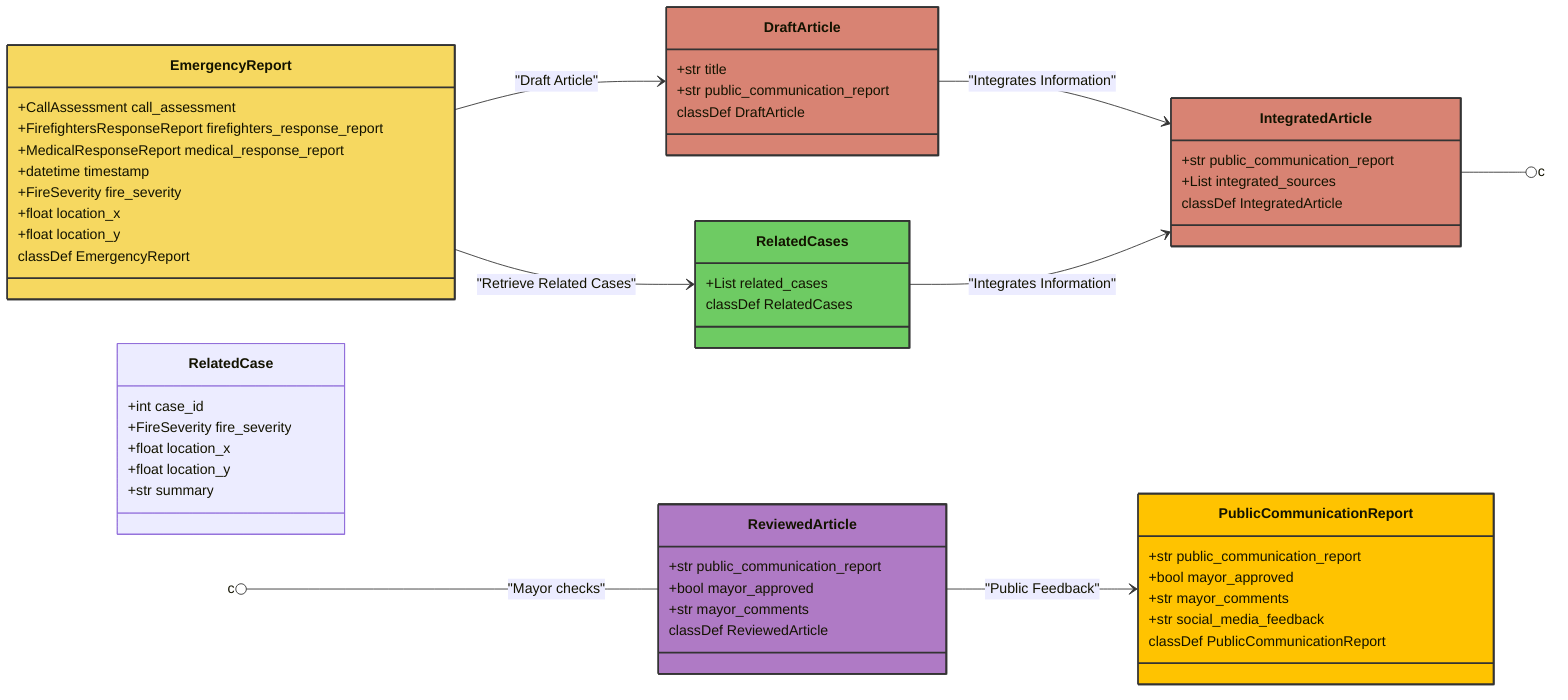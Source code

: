 classDiagram
    %% Set a visually appealing theme
    %% This is a custom theme, modify the following CSS styles as needed for aesthetics
    %% Example: Class boxes with rounded corners and color-coded categories

    %% Adding direction and color-coding for clarity
    direction LR

    %% Defining classes with color themes
    class EmergencyReport {
        +CallAssessment call_assessment
        +FirefightersResponseReport firefighters_response_report
        +MedicalResponseReport medical_response_report
        +datetime timestamp
        +FireSeverity fire_severity
        +float location_x
        +float location_y
    }
    class RelatedCase {
        +int case_id
        +FireSeverity fire_severity
        +float location_x
        +float location_y
        +str summary
    }
    class RelatedCases {
        +List<RelatedCase> related_cases
    }
    class DraftArticle {
        +str title
        +str public_communication_report
    }
    class IntegratedArticle {
        +str public_communication_report
        +List<str> integrated_sources
    }
    class ReviewedArticle {
        +str public_communication_report
        +bool mayor_approved
        +str mayor_comments
    }
    class PublicCommunicationReport {
        +str public_communication_report
        +bool mayor_approved
        +str mayor_comments
        +str social_media_feedback
    }

    %% Relationships with labeled connectors and custom arrows
    EmergencyReport --> RelatedCases: "Retrieve Related Cases"
    EmergencyReport --> DraftArticle: "Draft Article"
    DraftArticle --> IntegratedArticle: "Integrates Information"
    RelatedCases --> IntegratedArticle: "Integrates Information"
    IntegratedArticle --() c
    c ()-- ReviewedArticle: "Mayor checks"
    
    %% IntegratedArticle --> ReviewedArticle: "Reviewed &\nAuthorized"
    ReviewedArticle --> PublicCommunicationReport: "Public Feedback"


    %% Style customization for nodes
    style EmergencyReport fill:#F6D860,stroke:#333,stroke-width:2px
    style RelatedCases fill:#6ECB63,stroke:#333,stroke-width:2px
    style DraftArticle fill:#D88373,stroke:#333,stroke-width:2px
    style IntegratedArticle fill:#D88373,stroke:#333,stroke-width:2px
    style ReviewedArticle fill:#AF7AC5,stroke:#333,stroke-width:2px
    style PublicCommunicationReport fill:#FFC300,stroke:#333,stroke-width:2px


   

    EmergencyReport: classDef EmergencyReport
    RelatedCases: classDef RelatedCases
    DraftArticle: classDef DraftArticle
    IntegratedArticle: classDef IntegratedArticle
    ReviewedArticle: classDef ReviewedArticle
    PublicCommunicationReport: classDef PublicCommunicationReport